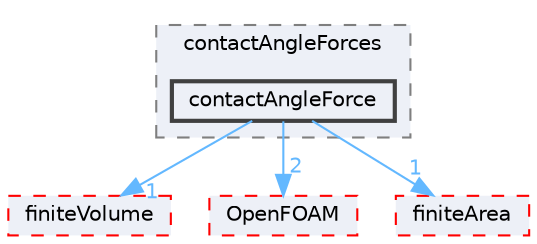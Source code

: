 digraph "src/regionFaModels/liquidFilm/subModels/kinematic/force/contactAngleForces/contactAngleForce"
{
 // LATEX_PDF_SIZE
  bgcolor="transparent";
  edge [fontname=Helvetica,fontsize=10,labelfontname=Helvetica,labelfontsize=10];
  node [fontname=Helvetica,fontsize=10,shape=box,height=0.2,width=0.4];
  compound=true
  subgraph clusterdir_671f143f1effae2919a4d108dca6d367 {
    graph [ bgcolor="#edf0f7", pencolor="grey50", label="contactAngleForces", fontname=Helvetica,fontsize=10 style="filled,dashed", URL="dir_671f143f1effae2919a4d108dca6d367.html",tooltip=""]
  dir_3201cecc246c92e0d888b26f8acbe155 [label="contactAngleForce", fillcolor="#edf0f7", color="grey25", style="filled,bold", URL="dir_3201cecc246c92e0d888b26f8acbe155.html",tooltip=""];
  }
  dir_9bd15774b555cf7259a6fa18f99fe99b [label="finiteVolume", fillcolor="#edf0f7", color="red", style="filled,dashed", URL="dir_9bd15774b555cf7259a6fa18f99fe99b.html",tooltip=""];
  dir_c5473ff19b20e6ec4dfe5c310b3778a8 [label="OpenFOAM", fillcolor="#edf0f7", color="red", style="filled,dashed", URL="dir_c5473ff19b20e6ec4dfe5c310b3778a8.html",tooltip=""];
  dir_b69a9eadfe761c231b266ce918b218a5 [label="finiteArea", fillcolor="#edf0f7", color="red", style="filled,dashed", URL="dir_b69a9eadfe761c231b266ce918b218a5.html",tooltip=""];
  dir_3201cecc246c92e0d888b26f8acbe155->dir_9bd15774b555cf7259a6fa18f99fe99b [headlabel="1", labeldistance=1.5 headhref="dir_000664_001387.html" href="dir_000664_001387.html" color="steelblue1" fontcolor="steelblue1"];
  dir_3201cecc246c92e0d888b26f8acbe155->dir_b69a9eadfe761c231b266ce918b218a5 [headlabel="1", labeldistance=1.5 headhref="dir_000664_001385.html" href="dir_000664_001385.html" color="steelblue1" fontcolor="steelblue1"];
  dir_3201cecc246c92e0d888b26f8acbe155->dir_c5473ff19b20e6ec4dfe5c310b3778a8 [headlabel="2", labeldistance=1.5 headhref="dir_000664_002695.html" href="dir_000664_002695.html" color="steelblue1" fontcolor="steelblue1"];
}
